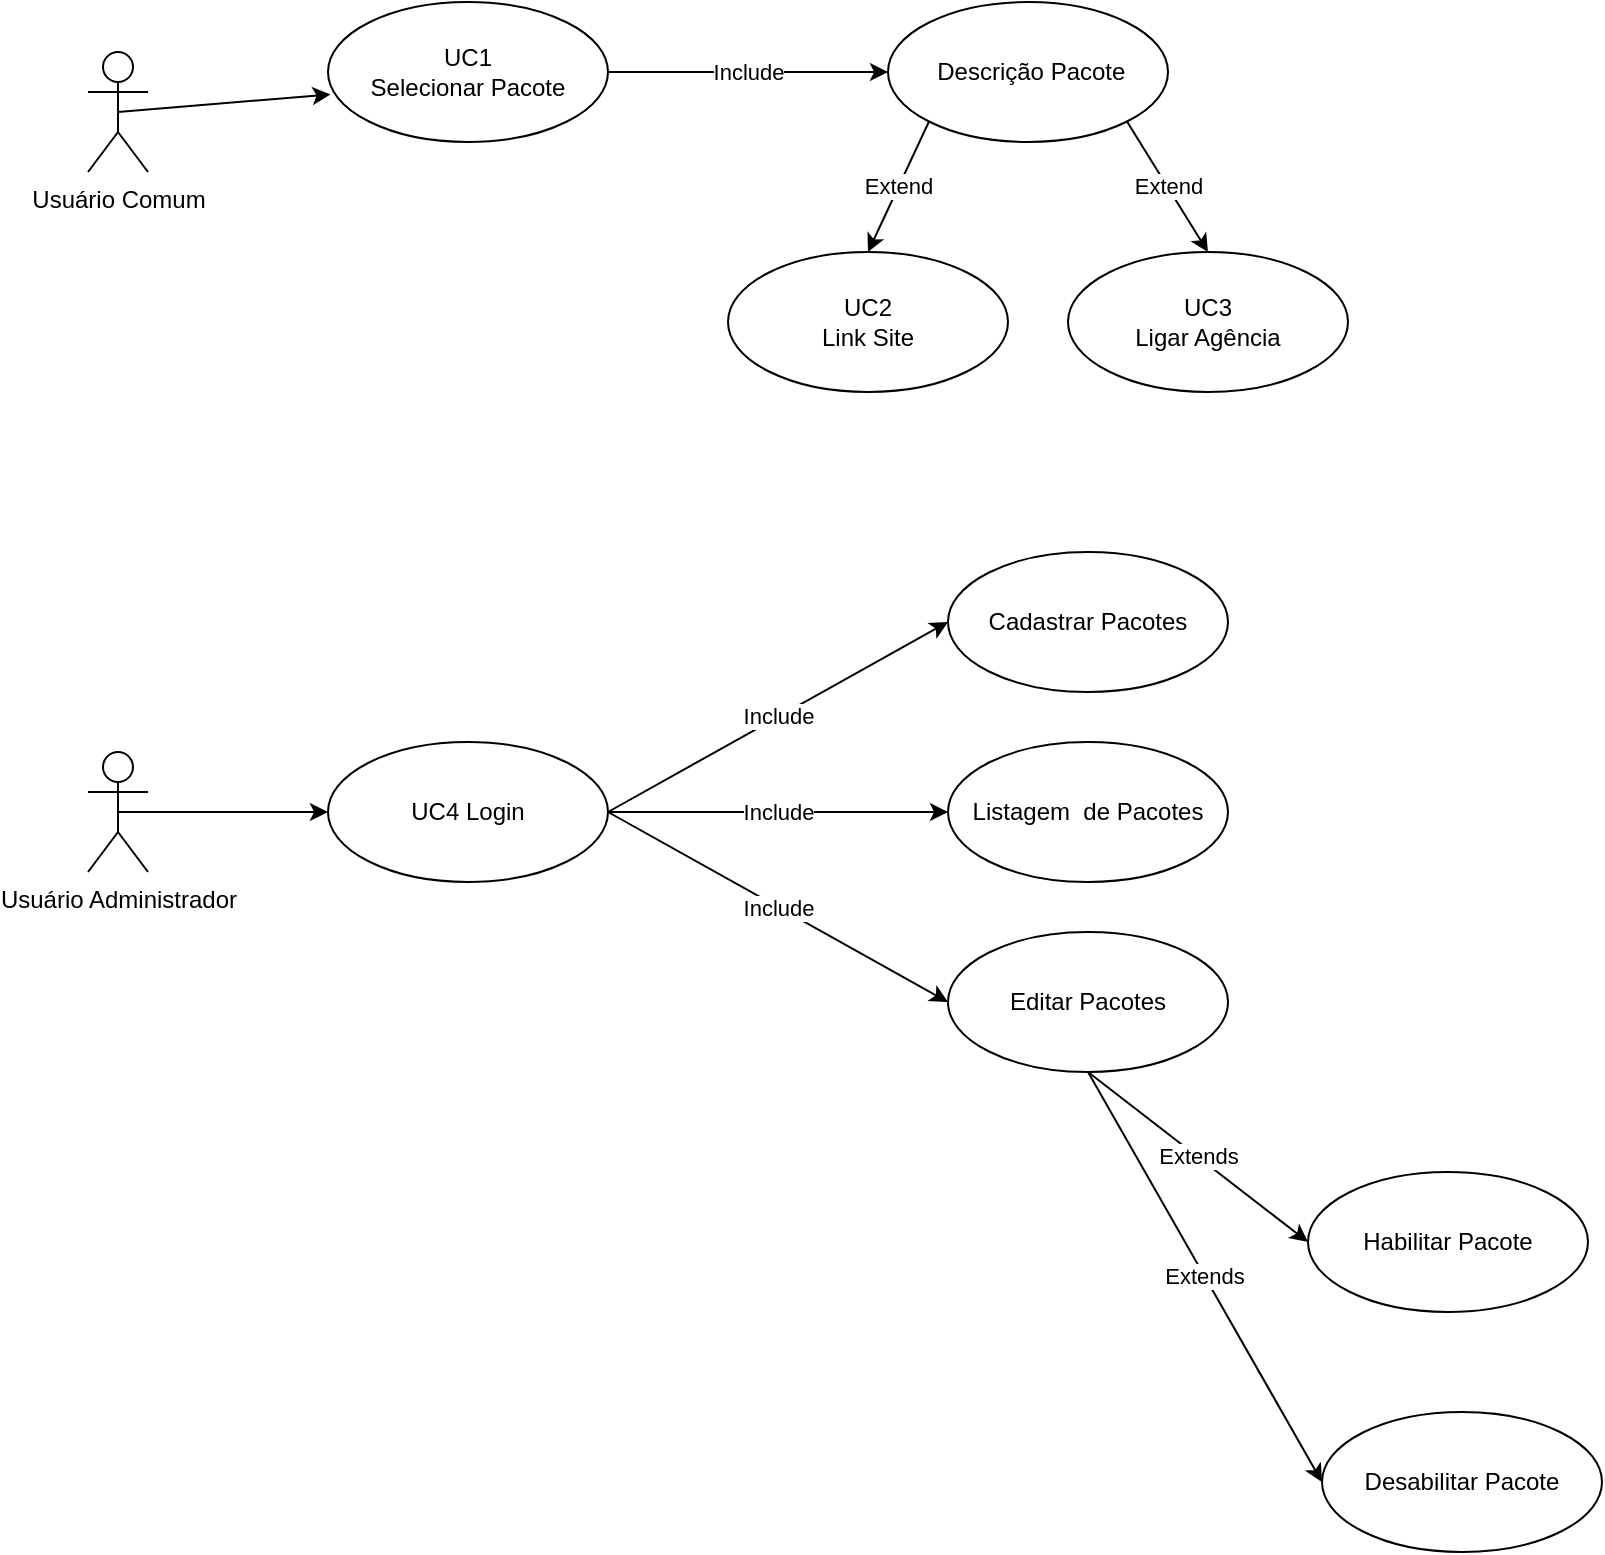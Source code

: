 <mxfile version="11.0.5" type="device"><diagram id="MLxwUjp0U2p1XZROpSq-" name="Page-1"><mxGraphModel dx="1038" dy="533" grid="1" gridSize="10" guides="1" tooltips="1" connect="1" arrows="1" fold="1" page="1" pageScale="1" pageWidth="827" pageHeight="1169" math="0" shadow="0"><root><mxCell id="0"/><mxCell id="1" parent="0"/><mxCell id="G2M-bO1Q8THDO1-zEdGL-2" value="Usuário Comum" style="shape=umlActor;verticalLabelPosition=bottom;labelBackgroundColor=#ffffff;verticalAlign=top;html=1;" vertex="1" parent="1"><mxGeometry x="140" y="60" width="30" height="60" as="geometry"/></mxCell><mxCell id="G2M-bO1Q8THDO1-zEdGL-3" value="UC1 &lt;br&gt;Selecionar Pacote" style="ellipse;whiteSpace=wrap;html=1;" vertex="1" parent="1"><mxGeometry x="260" y="35" width="140" height="70" as="geometry"/></mxCell><mxCell id="G2M-bO1Q8THDO1-zEdGL-6" value="" style="endArrow=classic;html=1;exitX=0.5;exitY=0.5;exitDx=0;exitDy=0;exitPerimeter=0;entryX=0.009;entryY=0.66;entryDx=0;entryDy=0;entryPerimeter=0;" edge="1" parent="1" source="G2M-bO1Q8THDO1-zEdGL-2" target="G2M-bO1Q8THDO1-zEdGL-3"><mxGeometry width="50" height="50" relative="1" as="geometry"><mxPoint x="190" y="110" as="sourcePoint"/><mxPoint x="260" y="100" as="targetPoint"/></mxGeometry></mxCell><mxCell id="G2M-bO1Q8THDO1-zEdGL-7" value="&amp;nbsp;Descrição Pacote" style="ellipse;whiteSpace=wrap;html=1;" vertex="1" parent="1"><mxGeometry x="540" y="35" width="140" height="70" as="geometry"/></mxCell><mxCell id="G2M-bO1Q8THDO1-zEdGL-9" value="Include" style="endArrow=classic;html=1;exitX=1;exitY=0.5;exitDx=0;exitDy=0;entryX=0;entryY=0.5;entryDx=0;entryDy=0;" edge="1" parent="1" source="G2M-bO1Q8THDO1-zEdGL-3" target="G2M-bO1Q8THDO1-zEdGL-7"><mxGeometry width="50" height="50" relative="1" as="geometry"><mxPoint x="450" y="85" as="sourcePoint"/><mxPoint x="500" y="35" as="targetPoint"/></mxGeometry></mxCell><mxCell id="G2M-bO1Q8THDO1-zEdGL-10" value="UC2&lt;br&gt;Link Site" style="ellipse;whiteSpace=wrap;html=1;" vertex="1" parent="1"><mxGeometry x="460" y="160" width="140" height="70" as="geometry"/></mxCell><mxCell id="G2M-bO1Q8THDO1-zEdGL-11" value="UC3&lt;br&gt;Ligar Agência" style="ellipse;whiteSpace=wrap;html=1;" vertex="1" parent="1"><mxGeometry x="630" y="160" width="140" height="70" as="geometry"/></mxCell><mxCell id="G2M-bO1Q8THDO1-zEdGL-12" value="Extend" style="endArrow=classic;html=1;exitX=0;exitY=1;exitDx=0;exitDy=0;entryX=0.5;entryY=0;entryDx=0;entryDy=0;" edge="1" parent="1" source="G2M-bO1Q8THDO1-zEdGL-7" target="G2M-bO1Q8THDO1-zEdGL-10"><mxGeometry width="50" height="50" relative="1" as="geometry"><mxPoint x="450" y="142" as="sourcePoint"/><mxPoint x="556.26" y="98.2" as="targetPoint"/></mxGeometry></mxCell><mxCell id="G2M-bO1Q8THDO1-zEdGL-13" value="Extend" style="endArrow=classic;html=1;exitX=1;exitY=1;exitDx=0;exitDy=0;entryX=0.5;entryY=0;entryDx=0;entryDy=0;" edge="1" parent="1" source="G2M-bO1Q8THDO1-zEdGL-7" target="G2M-bO1Q8THDO1-zEdGL-11"><mxGeometry width="50" height="50" relative="1" as="geometry"><mxPoint x="570.503" y="104.749" as="sourcePoint"/><mxPoint x="529.64" y="183.79" as="targetPoint"/></mxGeometry></mxCell><mxCell id="G2M-bO1Q8THDO1-zEdGL-15" value="Usuário Administrador" style="shape=umlActor;verticalLabelPosition=bottom;labelBackgroundColor=#ffffff;verticalAlign=top;html=1;outlineConnect=0;" vertex="1" parent="1"><mxGeometry x="140" y="410" width="30" height="60" as="geometry"/></mxCell><mxCell id="G2M-bO1Q8THDO1-zEdGL-20" value="UC4 Login" style="ellipse;whiteSpace=wrap;html=1;" vertex="1" parent="1"><mxGeometry x="260" y="405" width="140" height="70" as="geometry"/></mxCell><mxCell id="G2M-bO1Q8THDO1-zEdGL-21" value="" style="endArrow=classic;html=1;exitX=0.5;exitY=0.5;exitDx=0;exitDy=0;exitPerimeter=0;entryX=0;entryY=0.5;entryDx=0;entryDy=0;" edge="1" parent="1" source="G2M-bO1Q8THDO1-zEdGL-15" target="G2M-bO1Q8THDO1-zEdGL-20"><mxGeometry width="50" height="50" relative="1" as="geometry"><mxPoint x="163.5" y="470" as="sourcePoint"/><mxPoint x="270" y="440" as="targetPoint"/></mxGeometry></mxCell><mxCell id="G2M-bO1Q8THDO1-zEdGL-22" value="Cadastrar Pacotes" style="ellipse;whiteSpace=wrap;html=1;" vertex="1" parent="1"><mxGeometry x="570" y="310" width="140" height="70" as="geometry"/></mxCell><mxCell id="G2M-bO1Q8THDO1-zEdGL-23" value="Include" style="endArrow=classic;html=1;exitX=1;exitY=0.5;exitDx=0;exitDy=0;entryX=0;entryY=0.5;entryDx=0;entryDy=0;" edge="1" parent="1" source="G2M-bO1Q8THDO1-zEdGL-20" target="G2M-bO1Q8THDO1-zEdGL-22"><mxGeometry width="50" height="50" relative="1" as="geometry"><mxPoint x="423.5" y="444" as="sourcePoint"/><mxPoint x="529.76" y="435.2" as="targetPoint"/></mxGeometry></mxCell><mxCell id="G2M-bO1Q8THDO1-zEdGL-24" value="Listagem&amp;nbsp; de Pacotes" style="ellipse;whiteSpace=wrap;html=1;" vertex="1" parent="1"><mxGeometry x="570" y="405" width="140" height="70" as="geometry"/></mxCell><mxCell id="G2M-bO1Q8THDO1-zEdGL-25" value="Include" style="endArrow=classic;html=1;entryX=0;entryY=0.5;entryDx=0;entryDy=0;" edge="1" parent="1" target="G2M-bO1Q8THDO1-zEdGL-24"><mxGeometry width="50" height="50" relative="1" as="geometry"><mxPoint x="400" y="440" as="sourcePoint"/><mxPoint x="580" y="410" as="targetPoint"/></mxGeometry></mxCell><mxCell id="G2M-bO1Q8THDO1-zEdGL-26" value="Include" style="endArrow=classic;html=1;exitX=1;exitY=0.5;exitDx=0;exitDy=0;entryX=0;entryY=0.5;entryDx=0;entryDy=0;" edge="1" parent="1" source="G2M-bO1Q8THDO1-zEdGL-20" target="G2M-bO1Q8THDO1-zEdGL-27"><mxGeometry width="50" height="50" relative="1" as="geometry"><mxPoint x="410" y="450" as="sourcePoint"/><mxPoint x="540" y="570" as="targetPoint"/></mxGeometry></mxCell><mxCell id="G2M-bO1Q8THDO1-zEdGL-27" value="Editar Pacotes" style="ellipse;whiteSpace=wrap;html=1;" vertex="1" parent="1"><mxGeometry x="570" y="500" width="140" height="70" as="geometry"/></mxCell><mxCell id="G2M-bO1Q8THDO1-zEdGL-29" value="Habilitar Pacote" style="ellipse;whiteSpace=wrap;html=1;" vertex="1" parent="1"><mxGeometry x="750" y="620" width="140" height="70" as="geometry"/></mxCell><mxCell id="G2M-bO1Q8THDO1-zEdGL-30" value="Extends" style="endArrow=classic;html=1;exitX=0.5;exitY=1;exitDx=0;exitDy=0;entryX=0;entryY=0.5;entryDx=0;entryDy=0;" edge="1" parent="1" source="G2M-bO1Q8THDO1-zEdGL-27" target="G2M-bO1Q8THDO1-zEdGL-29"><mxGeometry width="50" height="50" relative="1" as="geometry"><mxPoint x="640" y="560" as="sourcePoint"/><mxPoint x="810" y="655" as="targetPoint"/></mxGeometry></mxCell><mxCell id="G2M-bO1Q8THDO1-zEdGL-31" value="Desabilitar Pacote" style="ellipse;whiteSpace=wrap;html=1;" vertex="1" parent="1"><mxGeometry x="757" y="740" width="140" height="70" as="geometry"/></mxCell><mxCell id="G2M-bO1Q8THDO1-zEdGL-32" value="Extends" style="endArrow=classic;html=1;exitX=0.5;exitY=1;exitDx=0;exitDy=0;entryX=0;entryY=0.5;entryDx=0;entryDy=0;" edge="1" parent="1" source="G2M-bO1Q8THDO1-zEdGL-27" target="G2M-bO1Q8THDO1-zEdGL-31"><mxGeometry width="50" height="50" relative="1" as="geometry"><mxPoint x="675" y="670" as="sourcePoint"/><mxPoint x="725" y="750" as="targetPoint"/></mxGeometry></mxCell></root></mxGraphModel></diagram></mxfile>
